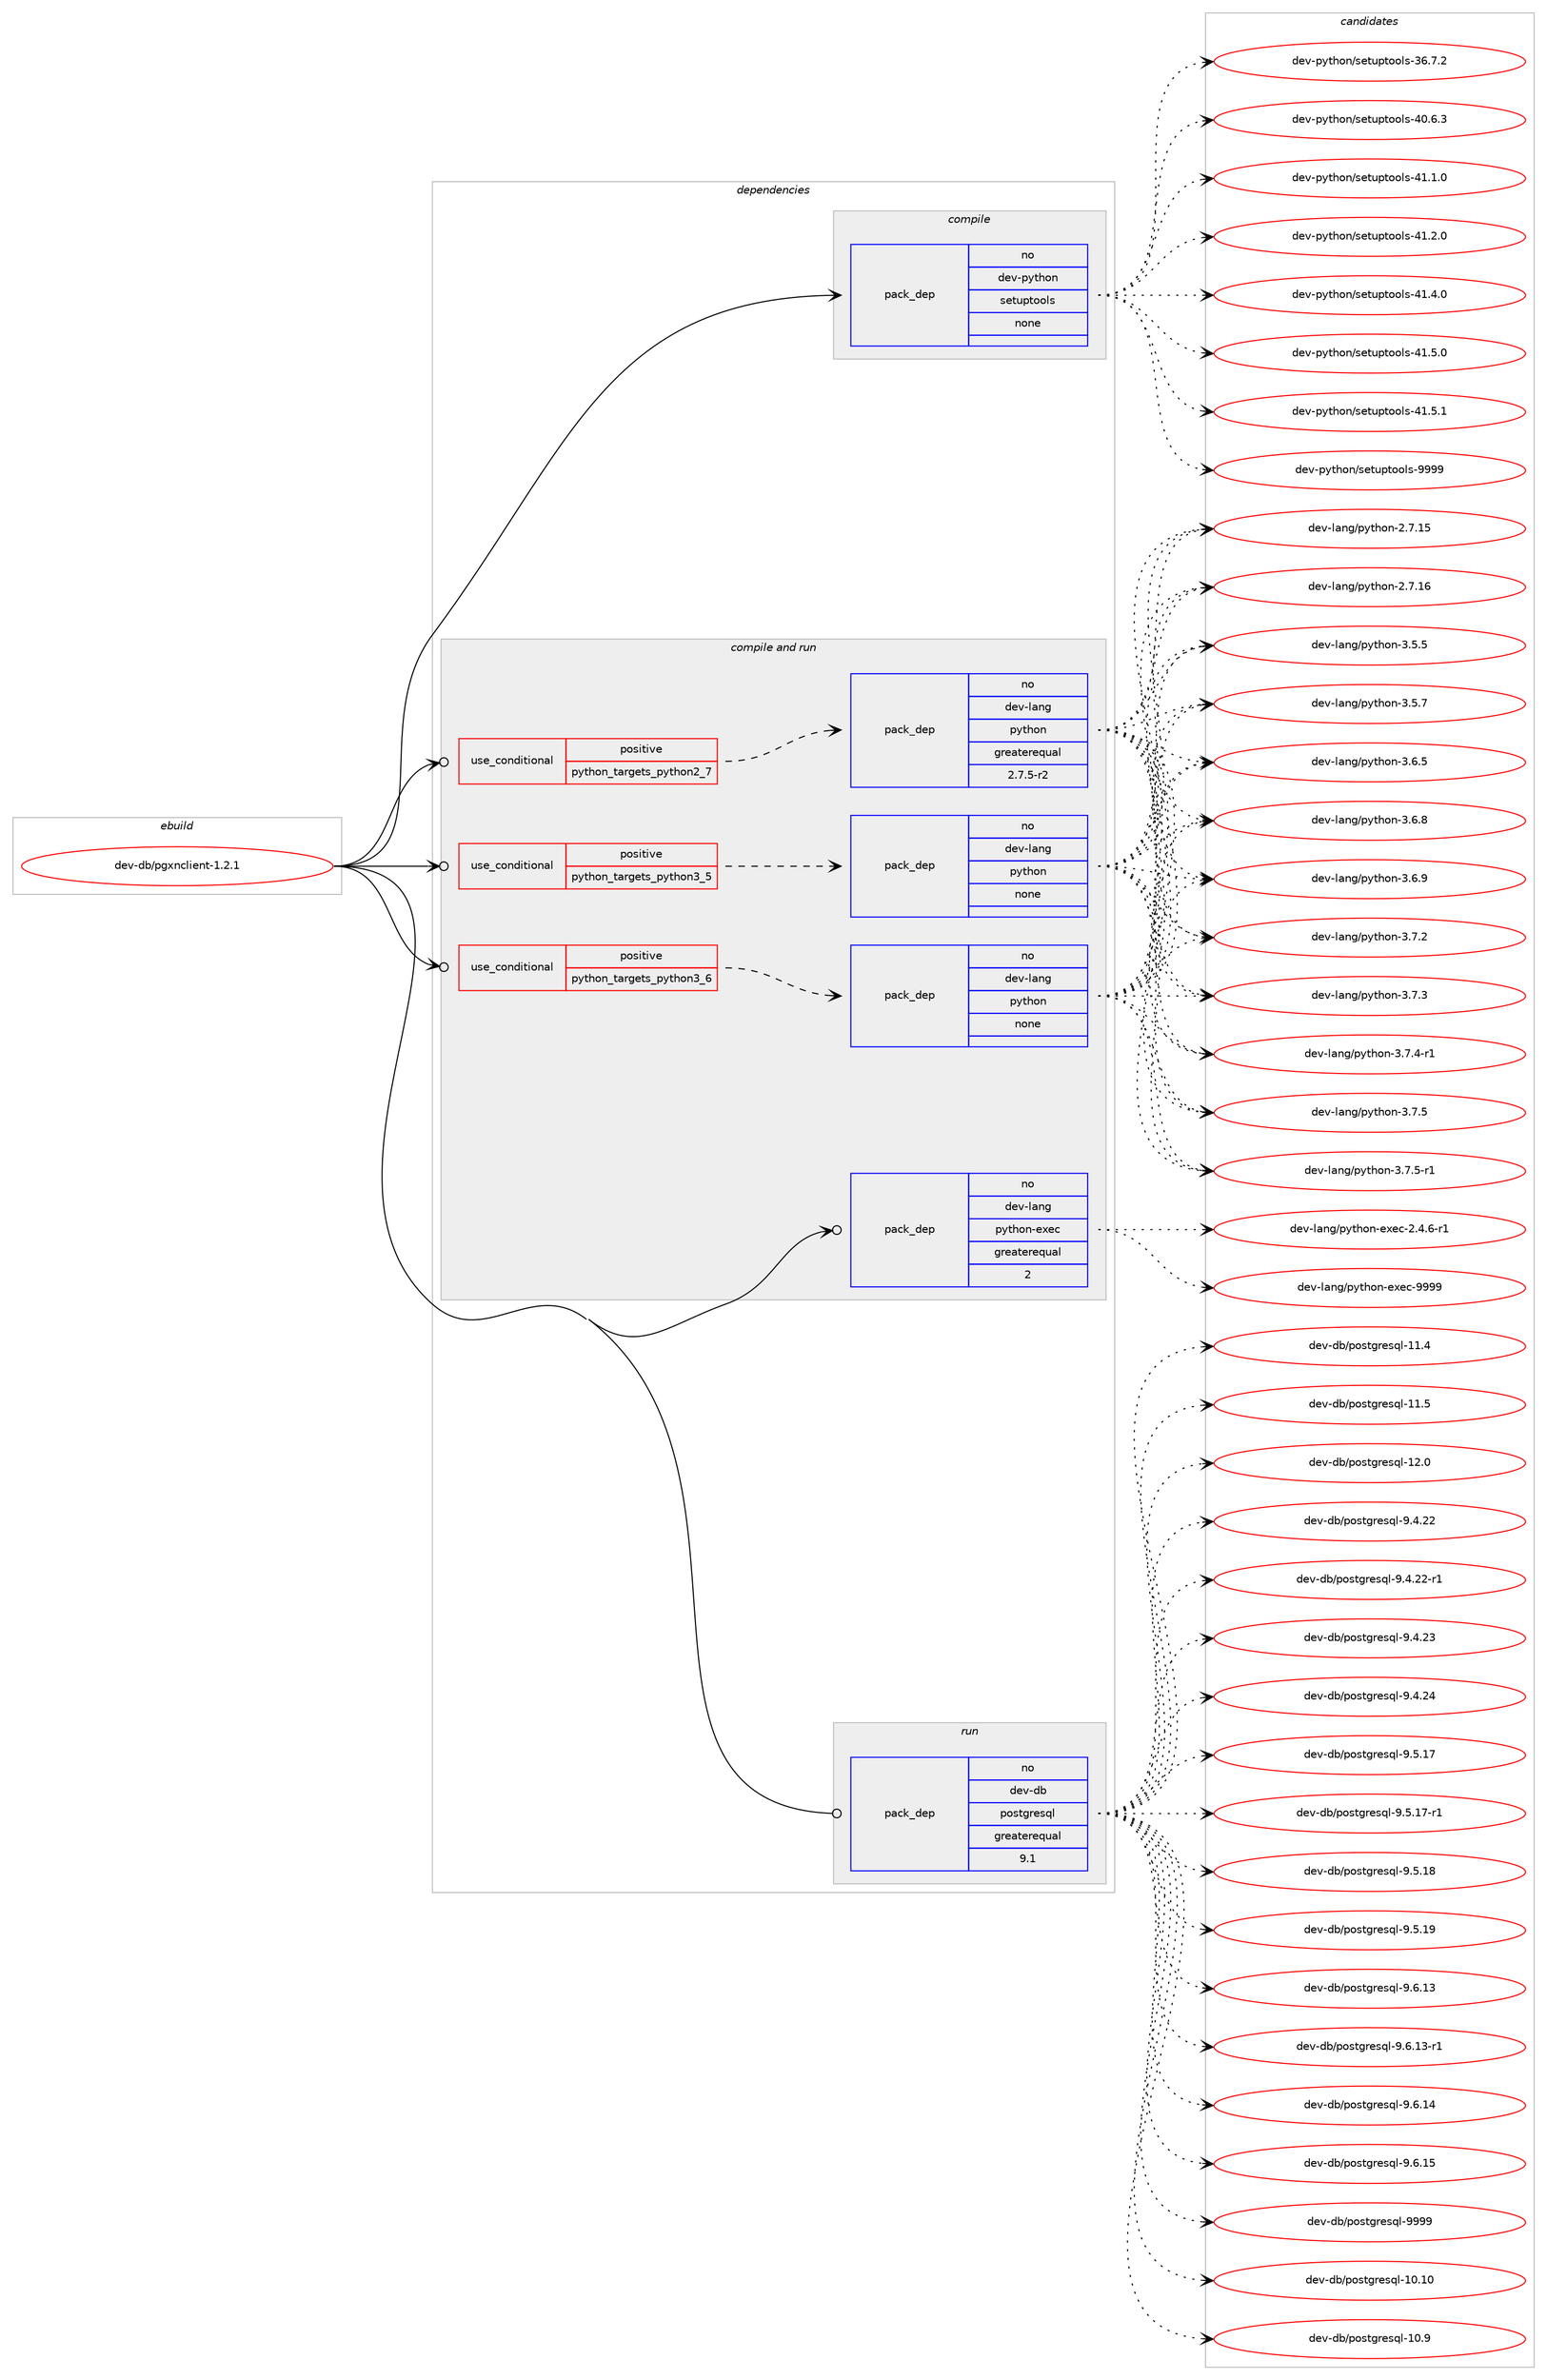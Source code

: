 digraph prolog {

# *************
# Graph options
# *************

newrank=true;
concentrate=true;
compound=true;
graph [rankdir=LR,fontname=Helvetica,fontsize=10,ranksep=1.5];#, ranksep=2.5, nodesep=0.2];
edge  [arrowhead=vee];
node  [fontname=Helvetica,fontsize=10];

# **********
# The ebuild
# **********

subgraph cluster_leftcol {
color=gray;
rank=same;
label=<<i>ebuild</i>>;
id [label="dev-db/pgxnclient-1.2.1", color=red, width=4, href="../dev-db/pgxnclient-1.2.1.svg"];
}

# ****************
# The dependencies
# ****************

subgraph cluster_midcol {
color=gray;
label=<<i>dependencies</i>>;
subgraph cluster_compile {
fillcolor="#eeeeee";
style=filled;
label=<<i>compile</i>>;
subgraph pack388446 {
dependency521717 [label=<<TABLE BORDER="0" CELLBORDER="1" CELLSPACING="0" CELLPADDING="4" WIDTH="220"><TR><TD ROWSPAN="6" CELLPADDING="30">pack_dep</TD></TR><TR><TD WIDTH="110">no</TD></TR><TR><TD>dev-python</TD></TR><TR><TD>setuptools</TD></TR><TR><TD>none</TD></TR><TR><TD></TD></TR></TABLE>>, shape=none, color=blue];
}
id:e -> dependency521717:w [weight=20,style="solid",arrowhead="vee"];
}
subgraph cluster_compileandrun {
fillcolor="#eeeeee";
style=filled;
label=<<i>compile and run</i>>;
subgraph cond123553 {
dependency521718 [label=<<TABLE BORDER="0" CELLBORDER="1" CELLSPACING="0" CELLPADDING="4"><TR><TD ROWSPAN="3" CELLPADDING="10">use_conditional</TD></TR><TR><TD>positive</TD></TR><TR><TD>python_targets_python2_7</TD></TR></TABLE>>, shape=none, color=red];
subgraph pack388447 {
dependency521719 [label=<<TABLE BORDER="0" CELLBORDER="1" CELLSPACING="0" CELLPADDING="4" WIDTH="220"><TR><TD ROWSPAN="6" CELLPADDING="30">pack_dep</TD></TR><TR><TD WIDTH="110">no</TD></TR><TR><TD>dev-lang</TD></TR><TR><TD>python</TD></TR><TR><TD>greaterequal</TD></TR><TR><TD>2.7.5-r2</TD></TR></TABLE>>, shape=none, color=blue];
}
dependency521718:e -> dependency521719:w [weight=20,style="dashed",arrowhead="vee"];
}
id:e -> dependency521718:w [weight=20,style="solid",arrowhead="odotvee"];
subgraph cond123554 {
dependency521720 [label=<<TABLE BORDER="0" CELLBORDER="1" CELLSPACING="0" CELLPADDING="4"><TR><TD ROWSPAN="3" CELLPADDING="10">use_conditional</TD></TR><TR><TD>positive</TD></TR><TR><TD>python_targets_python3_5</TD></TR></TABLE>>, shape=none, color=red];
subgraph pack388448 {
dependency521721 [label=<<TABLE BORDER="0" CELLBORDER="1" CELLSPACING="0" CELLPADDING="4" WIDTH="220"><TR><TD ROWSPAN="6" CELLPADDING="30">pack_dep</TD></TR><TR><TD WIDTH="110">no</TD></TR><TR><TD>dev-lang</TD></TR><TR><TD>python</TD></TR><TR><TD>none</TD></TR><TR><TD></TD></TR></TABLE>>, shape=none, color=blue];
}
dependency521720:e -> dependency521721:w [weight=20,style="dashed",arrowhead="vee"];
}
id:e -> dependency521720:w [weight=20,style="solid",arrowhead="odotvee"];
subgraph cond123555 {
dependency521722 [label=<<TABLE BORDER="0" CELLBORDER="1" CELLSPACING="0" CELLPADDING="4"><TR><TD ROWSPAN="3" CELLPADDING="10">use_conditional</TD></TR><TR><TD>positive</TD></TR><TR><TD>python_targets_python3_6</TD></TR></TABLE>>, shape=none, color=red];
subgraph pack388449 {
dependency521723 [label=<<TABLE BORDER="0" CELLBORDER="1" CELLSPACING="0" CELLPADDING="4" WIDTH="220"><TR><TD ROWSPAN="6" CELLPADDING="30">pack_dep</TD></TR><TR><TD WIDTH="110">no</TD></TR><TR><TD>dev-lang</TD></TR><TR><TD>python</TD></TR><TR><TD>none</TD></TR><TR><TD></TD></TR></TABLE>>, shape=none, color=blue];
}
dependency521722:e -> dependency521723:w [weight=20,style="dashed",arrowhead="vee"];
}
id:e -> dependency521722:w [weight=20,style="solid",arrowhead="odotvee"];
subgraph pack388450 {
dependency521724 [label=<<TABLE BORDER="0" CELLBORDER="1" CELLSPACING="0" CELLPADDING="4" WIDTH="220"><TR><TD ROWSPAN="6" CELLPADDING="30">pack_dep</TD></TR><TR><TD WIDTH="110">no</TD></TR><TR><TD>dev-lang</TD></TR><TR><TD>python-exec</TD></TR><TR><TD>greaterequal</TD></TR><TR><TD>2</TD></TR></TABLE>>, shape=none, color=blue];
}
id:e -> dependency521724:w [weight=20,style="solid",arrowhead="odotvee"];
}
subgraph cluster_run {
fillcolor="#eeeeee";
style=filled;
label=<<i>run</i>>;
subgraph pack388451 {
dependency521725 [label=<<TABLE BORDER="0" CELLBORDER="1" CELLSPACING="0" CELLPADDING="4" WIDTH="220"><TR><TD ROWSPAN="6" CELLPADDING="30">pack_dep</TD></TR><TR><TD WIDTH="110">no</TD></TR><TR><TD>dev-db</TD></TR><TR><TD>postgresql</TD></TR><TR><TD>greaterequal</TD></TR><TR><TD>9.1</TD></TR></TABLE>>, shape=none, color=blue];
}
id:e -> dependency521725:w [weight=20,style="solid",arrowhead="odot"];
}
}

# **************
# The candidates
# **************

subgraph cluster_choices {
rank=same;
color=gray;
label=<<i>candidates</i>>;

subgraph choice388446 {
color=black;
nodesep=1;
choice100101118451121211161041111104711510111611711211611111110811545515446554650 [label="dev-python/setuptools-36.7.2", color=red, width=4,href="../dev-python/setuptools-36.7.2.svg"];
choice100101118451121211161041111104711510111611711211611111110811545524846544651 [label="dev-python/setuptools-40.6.3", color=red, width=4,href="../dev-python/setuptools-40.6.3.svg"];
choice100101118451121211161041111104711510111611711211611111110811545524946494648 [label="dev-python/setuptools-41.1.0", color=red, width=4,href="../dev-python/setuptools-41.1.0.svg"];
choice100101118451121211161041111104711510111611711211611111110811545524946504648 [label="dev-python/setuptools-41.2.0", color=red, width=4,href="../dev-python/setuptools-41.2.0.svg"];
choice100101118451121211161041111104711510111611711211611111110811545524946524648 [label="dev-python/setuptools-41.4.0", color=red, width=4,href="../dev-python/setuptools-41.4.0.svg"];
choice100101118451121211161041111104711510111611711211611111110811545524946534648 [label="dev-python/setuptools-41.5.0", color=red, width=4,href="../dev-python/setuptools-41.5.0.svg"];
choice100101118451121211161041111104711510111611711211611111110811545524946534649 [label="dev-python/setuptools-41.5.1", color=red, width=4,href="../dev-python/setuptools-41.5.1.svg"];
choice10010111845112121116104111110471151011161171121161111111081154557575757 [label="dev-python/setuptools-9999", color=red, width=4,href="../dev-python/setuptools-9999.svg"];
dependency521717:e -> choice100101118451121211161041111104711510111611711211611111110811545515446554650:w [style=dotted,weight="100"];
dependency521717:e -> choice100101118451121211161041111104711510111611711211611111110811545524846544651:w [style=dotted,weight="100"];
dependency521717:e -> choice100101118451121211161041111104711510111611711211611111110811545524946494648:w [style=dotted,weight="100"];
dependency521717:e -> choice100101118451121211161041111104711510111611711211611111110811545524946504648:w [style=dotted,weight="100"];
dependency521717:e -> choice100101118451121211161041111104711510111611711211611111110811545524946524648:w [style=dotted,weight="100"];
dependency521717:e -> choice100101118451121211161041111104711510111611711211611111110811545524946534648:w [style=dotted,weight="100"];
dependency521717:e -> choice100101118451121211161041111104711510111611711211611111110811545524946534649:w [style=dotted,weight="100"];
dependency521717:e -> choice10010111845112121116104111110471151011161171121161111111081154557575757:w [style=dotted,weight="100"];
}
subgraph choice388447 {
color=black;
nodesep=1;
choice10010111845108971101034711212111610411111045504655464953 [label="dev-lang/python-2.7.15", color=red, width=4,href="../dev-lang/python-2.7.15.svg"];
choice10010111845108971101034711212111610411111045504655464954 [label="dev-lang/python-2.7.16", color=red, width=4,href="../dev-lang/python-2.7.16.svg"];
choice100101118451089711010347112121116104111110455146534653 [label="dev-lang/python-3.5.5", color=red, width=4,href="../dev-lang/python-3.5.5.svg"];
choice100101118451089711010347112121116104111110455146534655 [label="dev-lang/python-3.5.7", color=red, width=4,href="../dev-lang/python-3.5.7.svg"];
choice100101118451089711010347112121116104111110455146544653 [label="dev-lang/python-3.6.5", color=red, width=4,href="../dev-lang/python-3.6.5.svg"];
choice100101118451089711010347112121116104111110455146544656 [label="dev-lang/python-3.6.8", color=red, width=4,href="../dev-lang/python-3.6.8.svg"];
choice100101118451089711010347112121116104111110455146544657 [label="dev-lang/python-3.6.9", color=red, width=4,href="../dev-lang/python-3.6.9.svg"];
choice100101118451089711010347112121116104111110455146554650 [label="dev-lang/python-3.7.2", color=red, width=4,href="../dev-lang/python-3.7.2.svg"];
choice100101118451089711010347112121116104111110455146554651 [label="dev-lang/python-3.7.3", color=red, width=4,href="../dev-lang/python-3.7.3.svg"];
choice1001011184510897110103471121211161041111104551465546524511449 [label="dev-lang/python-3.7.4-r1", color=red, width=4,href="../dev-lang/python-3.7.4-r1.svg"];
choice100101118451089711010347112121116104111110455146554653 [label="dev-lang/python-3.7.5", color=red, width=4,href="../dev-lang/python-3.7.5.svg"];
choice1001011184510897110103471121211161041111104551465546534511449 [label="dev-lang/python-3.7.5-r1", color=red, width=4,href="../dev-lang/python-3.7.5-r1.svg"];
dependency521719:e -> choice10010111845108971101034711212111610411111045504655464953:w [style=dotted,weight="100"];
dependency521719:e -> choice10010111845108971101034711212111610411111045504655464954:w [style=dotted,weight="100"];
dependency521719:e -> choice100101118451089711010347112121116104111110455146534653:w [style=dotted,weight="100"];
dependency521719:e -> choice100101118451089711010347112121116104111110455146534655:w [style=dotted,weight="100"];
dependency521719:e -> choice100101118451089711010347112121116104111110455146544653:w [style=dotted,weight="100"];
dependency521719:e -> choice100101118451089711010347112121116104111110455146544656:w [style=dotted,weight="100"];
dependency521719:e -> choice100101118451089711010347112121116104111110455146544657:w [style=dotted,weight="100"];
dependency521719:e -> choice100101118451089711010347112121116104111110455146554650:w [style=dotted,weight="100"];
dependency521719:e -> choice100101118451089711010347112121116104111110455146554651:w [style=dotted,weight="100"];
dependency521719:e -> choice1001011184510897110103471121211161041111104551465546524511449:w [style=dotted,weight="100"];
dependency521719:e -> choice100101118451089711010347112121116104111110455146554653:w [style=dotted,weight="100"];
dependency521719:e -> choice1001011184510897110103471121211161041111104551465546534511449:w [style=dotted,weight="100"];
}
subgraph choice388448 {
color=black;
nodesep=1;
choice10010111845108971101034711212111610411111045504655464953 [label="dev-lang/python-2.7.15", color=red, width=4,href="../dev-lang/python-2.7.15.svg"];
choice10010111845108971101034711212111610411111045504655464954 [label="dev-lang/python-2.7.16", color=red, width=4,href="../dev-lang/python-2.7.16.svg"];
choice100101118451089711010347112121116104111110455146534653 [label="dev-lang/python-3.5.5", color=red, width=4,href="../dev-lang/python-3.5.5.svg"];
choice100101118451089711010347112121116104111110455146534655 [label="dev-lang/python-3.5.7", color=red, width=4,href="../dev-lang/python-3.5.7.svg"];
choice100101118451089711010347112121116104111110455146544653 [label="dev-lang/python-3.6.5", color=red, width=4,href="../dev-lang/python-3.6.5.svg"];
choice100101118451089711010347112121116104111110455146544656 [label="dev-lang/python-3.6.8", color=red, width=4,href="../dev-lang/python-3.6.8.svg"];
choice100101118451089711010347112121116104111110455146544657 [label="dev-lang/python-3.6.9", color=red, width=4,href="../dev-lang/python-3.6.9.svg"];
choice100101118451089711010347112121116104111110455146554650 [label="dev-lang/python-3.7.2", color=red, width=4,href="../dev-lang/python-3.7.2.svg"];
choice100101118451089711010347112121116104111110455146554651 [label="dev-lang/python-3.7.3", color=red, width=4,href="../dev-lang/python-3.7.3.svg"];
choice1001011184510897110103471121211161041111104551465546524511449 [label="dev-lang/python-3.7.4-r1", color=red, width=4,href="../dev-lang/python-3.7.4-r1.svg"];
choice100101118451089711010347112121116104111110455146554653 [label="dev-lang/python-3.7.5", color=red, width=4,href="../dev-lang/python-3.7.5.svg"];
choice1001011184510897110103471121211161041111104551465546534511449 [label="dev-lang/python-3.7.5-r1", color=red, width=4,href="../dev-lang/python-3.7.5-r1.svg"];
dependency521721:e -> choice10010111845108971101034711212111610411111045504655464953:w [style=dotted,weight="100"];
dependency521721:e -> choice10010111845108971101034711212111610411111045504655464954:w [style=dotted,weight="100"];
dependency521721:e -> choice100101118451089711010347112121116104111110455146534653:w [style=dotted,weight="100"];
dependency521721:e -> choice100101118451089711010347112121116104111110455146534655:w [style=dotted,weight="100"];
dependency521721:e -> choice100101118451089711010347112121116104111110455146544653:w [style=dotted,weight="100"];
dependency521721:e -> choice100101118451089711010347112121116104111110455146544656:w [style=dotted,weight="100"];
dependency521721:e -> choice100101118451089711010347112121116104111110455146544657:w [style=dotted,weight="100"];
dependency521721:e -> choice100101118451089711010347112121116104111110455146554650:w [style=dotted,weight="100"];
dependency521721:e -> choice100101118451089711010347112121116104111110455146554651:w [style=dotted,weight="100"];
dependency521721:e -> choice1001011184510897110103471121211161041111104551465546524511449:w [style=dotted,weight="100"];
dependency521721:e -> choice100101118451089711010347112121116104111110455146554653:w [style=dotted,weight="100"];
dependency521721:e -> choice1001011184510897110103471121211161041111104551465546534511449:w [style=dotted,weight="100"];
}
subgraph choice388449 {
color=black;
nodesep=1;
choice10010111845108971101034711212111610411111045504655464953 [label="dev-lang/python-2.7.15", color=red, width=4,href="../dev-lang/python-2.7.15.svg"];
choice10010111845108971101034711212111610411111045504655464954 [label="dev-lang/python-2.7.16", color=red, width=4,href="../dev-lang/python-2.7.16.svg"];
choice100101118451089711010347112121116104111110455146534653 [label="dev-lang/python-3.5.5", color=red, width=4,href="../dev-lang/python-3.5.5.svg"];
choice100101118451089711010347112121116104111110455146534655 [label="dev-lang/python-3.5.7", color=red, width=4,href="../dev-lang/python-3.5.7.svg"];
choice100101118451089711010347112121116104111110455146544653 [label="dev-lang/python-3.6.5", color=red, width=4,href="../dev-lang/python-3.6.5.svg"];
choice100101118451089711010347112121116104111110455146544656 [label="dev-lang/python-3.6.8", color=red, width=4,href="../dev-lang/python-3.6.8.svg"];
choice100101118451089711010347112121116104111110455146544657 [label="dev-lang/python-3.6.9", color=red, width=4,href="../dev-lang/python-3.6.9.svg"];
choice100101118451089711010347112121116104111110455146554650 [label="dev-lang/python-3.7.2", color=red, width=4,href="../dev-lang/python-3.7.2.svg"];
choice100101118451089711010347112121116104111110455146554651 [label="dev-lang/python-3.7.3", color=red, width=4,href="../dev-lang/python-3.7.3.svg"];
choice1001011184510897110103471121211161041111104551465546524511449 [label="dev-lang/python-3.7.4-r1", color=red, width=4,href="../dev-lang/python-3.7.4-r1.svg"];
choice100101118451089711010347112121116104111110455146554653 [label="dev-lang/python-3.7.5", color=red, width=4,href="../dev-lang/python-3.7.5.svg"];
choice1001011184510897110103471121211161041111104551465546534511449 [label="dev-lang/python-3.7.5-r1", color=red, width=4,href="../dev-lang/python-3.7.5-r1.svg"];
dependency521723:e -> choice10010111845108971101034711212111610411111045504655464953:w [style=dotted,weight="100"];
dependency521723:e -> choice10010111845108971101034711212111610411111045504655464954:w [style=dotted,weight="100"];
dependency521723:e -> choice100101118451089711010347112121116104111110455146534653:w [style=dotted,weight="100"];
dependency521723:e -> choice100101118451089711010347112121116104111110455146534655:w [style=dotted,weight="100"];
dependency521723:e -> choice100101118451089711010347112121116104111110455146544653:w [style=dotted,weight="100"];
dependency521723:e -> choice100101118451089711010347112121116104111110455146544656:w [style=dotted,weight="100"];
dependency521723:e -> choice100101118451089711010347112121116104111110455146544657:w [style=dotted,weight="100"];
dependency521723:e -> choice100101118451089711010347112121116104111110455146554650:w [style=dotted,weight="100"];
dependency521723:e -> choice100101118451089711010347112121116104111110455146554651:w [style=dotted,weight="100"];
dependency521723:e -> choice1001011184510897110103471121211161041111104551465546524511449:w [style=dotted,weight="100"];
dependency521723:e -> choice100101118451089711010347112121116104111110455146554653:w [style=dotted,weight="100"];
dependency521723:e -> choice1001011184510897110103471121211161041111104551465546534511449:w [style=dotted,weight="100"];
}
subgraph choice388450 {
color=black;
nodesep=1;
choice10010111845108971101034711212111610411111045101120101994550465246544511449 [label="dev-lang/python-exec-2.4.6-r1", color=red, width=4,href="../dev-lang/python-exec-2.4.6-r1.svg"];
choice10010111845108971101034711212111610411111045101120101994557575757 [label="dev-lang/python-exec-9999", color=red, width=4,href="../dev-lang/python-exec-9999.svg"];
dependency521724:e -> choice10010111845108971101034711212111610411111045101120101994550465246544511449:w [style=dotted,weight="100"];
dependency521724:e -> choice10010111845108971101034711212111610411111045101120101994557575757:w [style=dotted,weight="100"];
}
subgraph choice388451 {
color=black;
nodesep=1;
choice100101118451009847112111115116103114101115113108454948464948 [label="dev-db/postgresql-10.10", color=red, width=4,href="../dev-db/postgresql-10.10.svg"];
choice1001011184510098471121111151161031141011151131084549484657 [label="dev-db/postgresql-10.9", color=red, width=4,href="../dev-db/postgresql-10.9.svg"];
choice1001011184510098471121111151161031141011151131084549494652 [label="dev-db/postgresql-11.4", color=red, width=4,href="../dev-db/postgresql-11.4.svg"];
choice1001011184510098471121111151161031141011151131084549494653 [label="dev-db/postgresql-11.5", color=red, width=4,href="../dev-db/postgresql-11.5.svg"];
choice1001011184510098471121111151161031141011151131084549504648 [label="dev-db/postgresql-12.0", color=red, width=4,href="../dev-db/postgresql-12.0.svg"];
choice10010111845100984711211111511610311410111511310845574652465050 [label="dev-db/postgresql-9.4.22", color=red, width=4,href="../dev-db/postgresql-9.4.22.svg"];
choice100101118451009847112111115116103114101115113108455746524650504511449 [label="dev-db/postgresql-9.4.22-r1", color=red, width=4,href="../dev-db/postgresql-9.4.22-r1.svg"];
choice10010111845100984711211111511610311410111511310845574652465051 [label="dev-db/postgresql-9.4.23", color=red, width=4,href="../dev-db/postgresql-9.4.23.svg"];
choice10010111845100984711211111511610311410111511310845574652465052 [label="dev-db/postgresql-9.4.24", color=red, width=4,href="../dev-db/postgresql-9.4.24.svg"];
choice10010111845100984711211111511610311410111511310845574653464955 [label="dev-db/postgresql-9.5.17", color=red, width=4,href="../dev-db/postgresql-9.5.17.svg"];
choice100101118451009847112111115116103114101115113108455746534649554511449 [label="dev-db/postgresql-9.5.17-r1", color=red, width=4,href="../dev-db/postgresql-9.5.17-r1.svg"];
choice10010111845100984711211111511610311410111511310845574653464956 [label="dev-db/postgresql-9.5.18", color=red, width=4,href="../dev-db/postgresql-9.5.18.svg"];
choice10010111845100984711211111511610311410111511310845574653464957 [label="dev-db/postgresql-9.5.19", color=red, width=4,href="../dev-db/postgresql-9.5.19.svg"];
choice10010111845100984711211111511610311410111511310845574654464951 [label="dev-db/postgresql-9.6.13", color=red, width=4,href="../dev-db/postgresql-9.6.13.svg"];
choice100101118451009847112111115116103114101115113108455746544649514511449 [label="dev-db/postgresql-9.6.13-r1", color=red, width=4,href="../dev-db/postgresql-9.6.13-r1.svg"];
choice10010111845100984711211111511610311410111511310845574654464952 [label="dev-db/postgresql-9.6.14", color=red, width=4,href="../dev-db/postgresql-9.6.14.svg"];
choice10010111845100984711211111511610311410111511310845574654464953 [label="dev-db/postgresql-9.6.15", color=red, width=4,href="../dev-db/postgresql-9.6.15.svg"];
choice1001011184510098471121111151161031141011151131084557575757 [label="dev-db/postgresql-9999", color=red, width=4,href="../dev-db/postgresql-9999.svg"];
dependency521725:e -> choice100101118451009847112111115116103114101115113108454948464948:w [style=dotted,weight="100"];
dependency521725:e -> choice1001011184510098471121111151161031141011151131084549484657:w [style=dotted,weight="100"];
dependency521725:e -> choice1001011184510098471121111151161031141011151131084549494652:w [style=dotted,weight="100"];
dependency521725:e -> choice1001011184510098471121111151161031141011151131084549494653:w [style=dotted,weight="100"];
dependency521725:e -> choice1001011184510098471121111151161031141011151131084549504648:w [style=dotted,weight="100"];
dependency521725:e -> choice10010111845100984711211111511610311410111511310845574652465050:w [style=dotted,weight="100"];
dependency521725:e -> choice100101118451009847112111115116103114101115113108455746524650504511449:w [style=dotted,weight="100"];
dependency521725:e -> choice10010111845100984711211111511610311410111511310845574652465051:w [style=dotted,weight="100"];
dependency521725:e -> choice10010111845100984711211111511610311410111511310845574652465052:w [style=dotted,weight="100"];
dependency521725:e -> choice10010111845100984711211111511610311410111511310845574653464955:w [style=dotted,weight="100"];
dependency521725:e -> choice100101118451009847112111115116103114101115113108455746534649554511449:w [style=dotted,weight="100"];
dependency521725:e -> choice10010111845100984711211111511610311410111511310845574653464956:w [style=dotted,weight="100"];
dependency521725:e -> choice10010111845100984711211111511610311410111511310845574653464957:w [style=dotted,weight="100"];
dependency521725:e -> choice10010111845100984711211111511610311410111511310845574654464951:w [style=dotted,weight="100"];
dependency521725:e -> choice100101118451009847112111115116103114101115113108455746544649514511449:w [style=dotted,weight="100"];
dependency521725:e -> choice10010111845100984711211111511610311410111511310845574654464952:w [style=dotted,weight="100"];
dependency521725:e -> choice10010111845100984711211111511610311410111511310845574654464953:w [style=dotted,weight="100"];
dependency521725:e -> choice1001011184510098471121111151161031141011151131084557575757:w [style=dotted,weight="100"];
}
}

}
